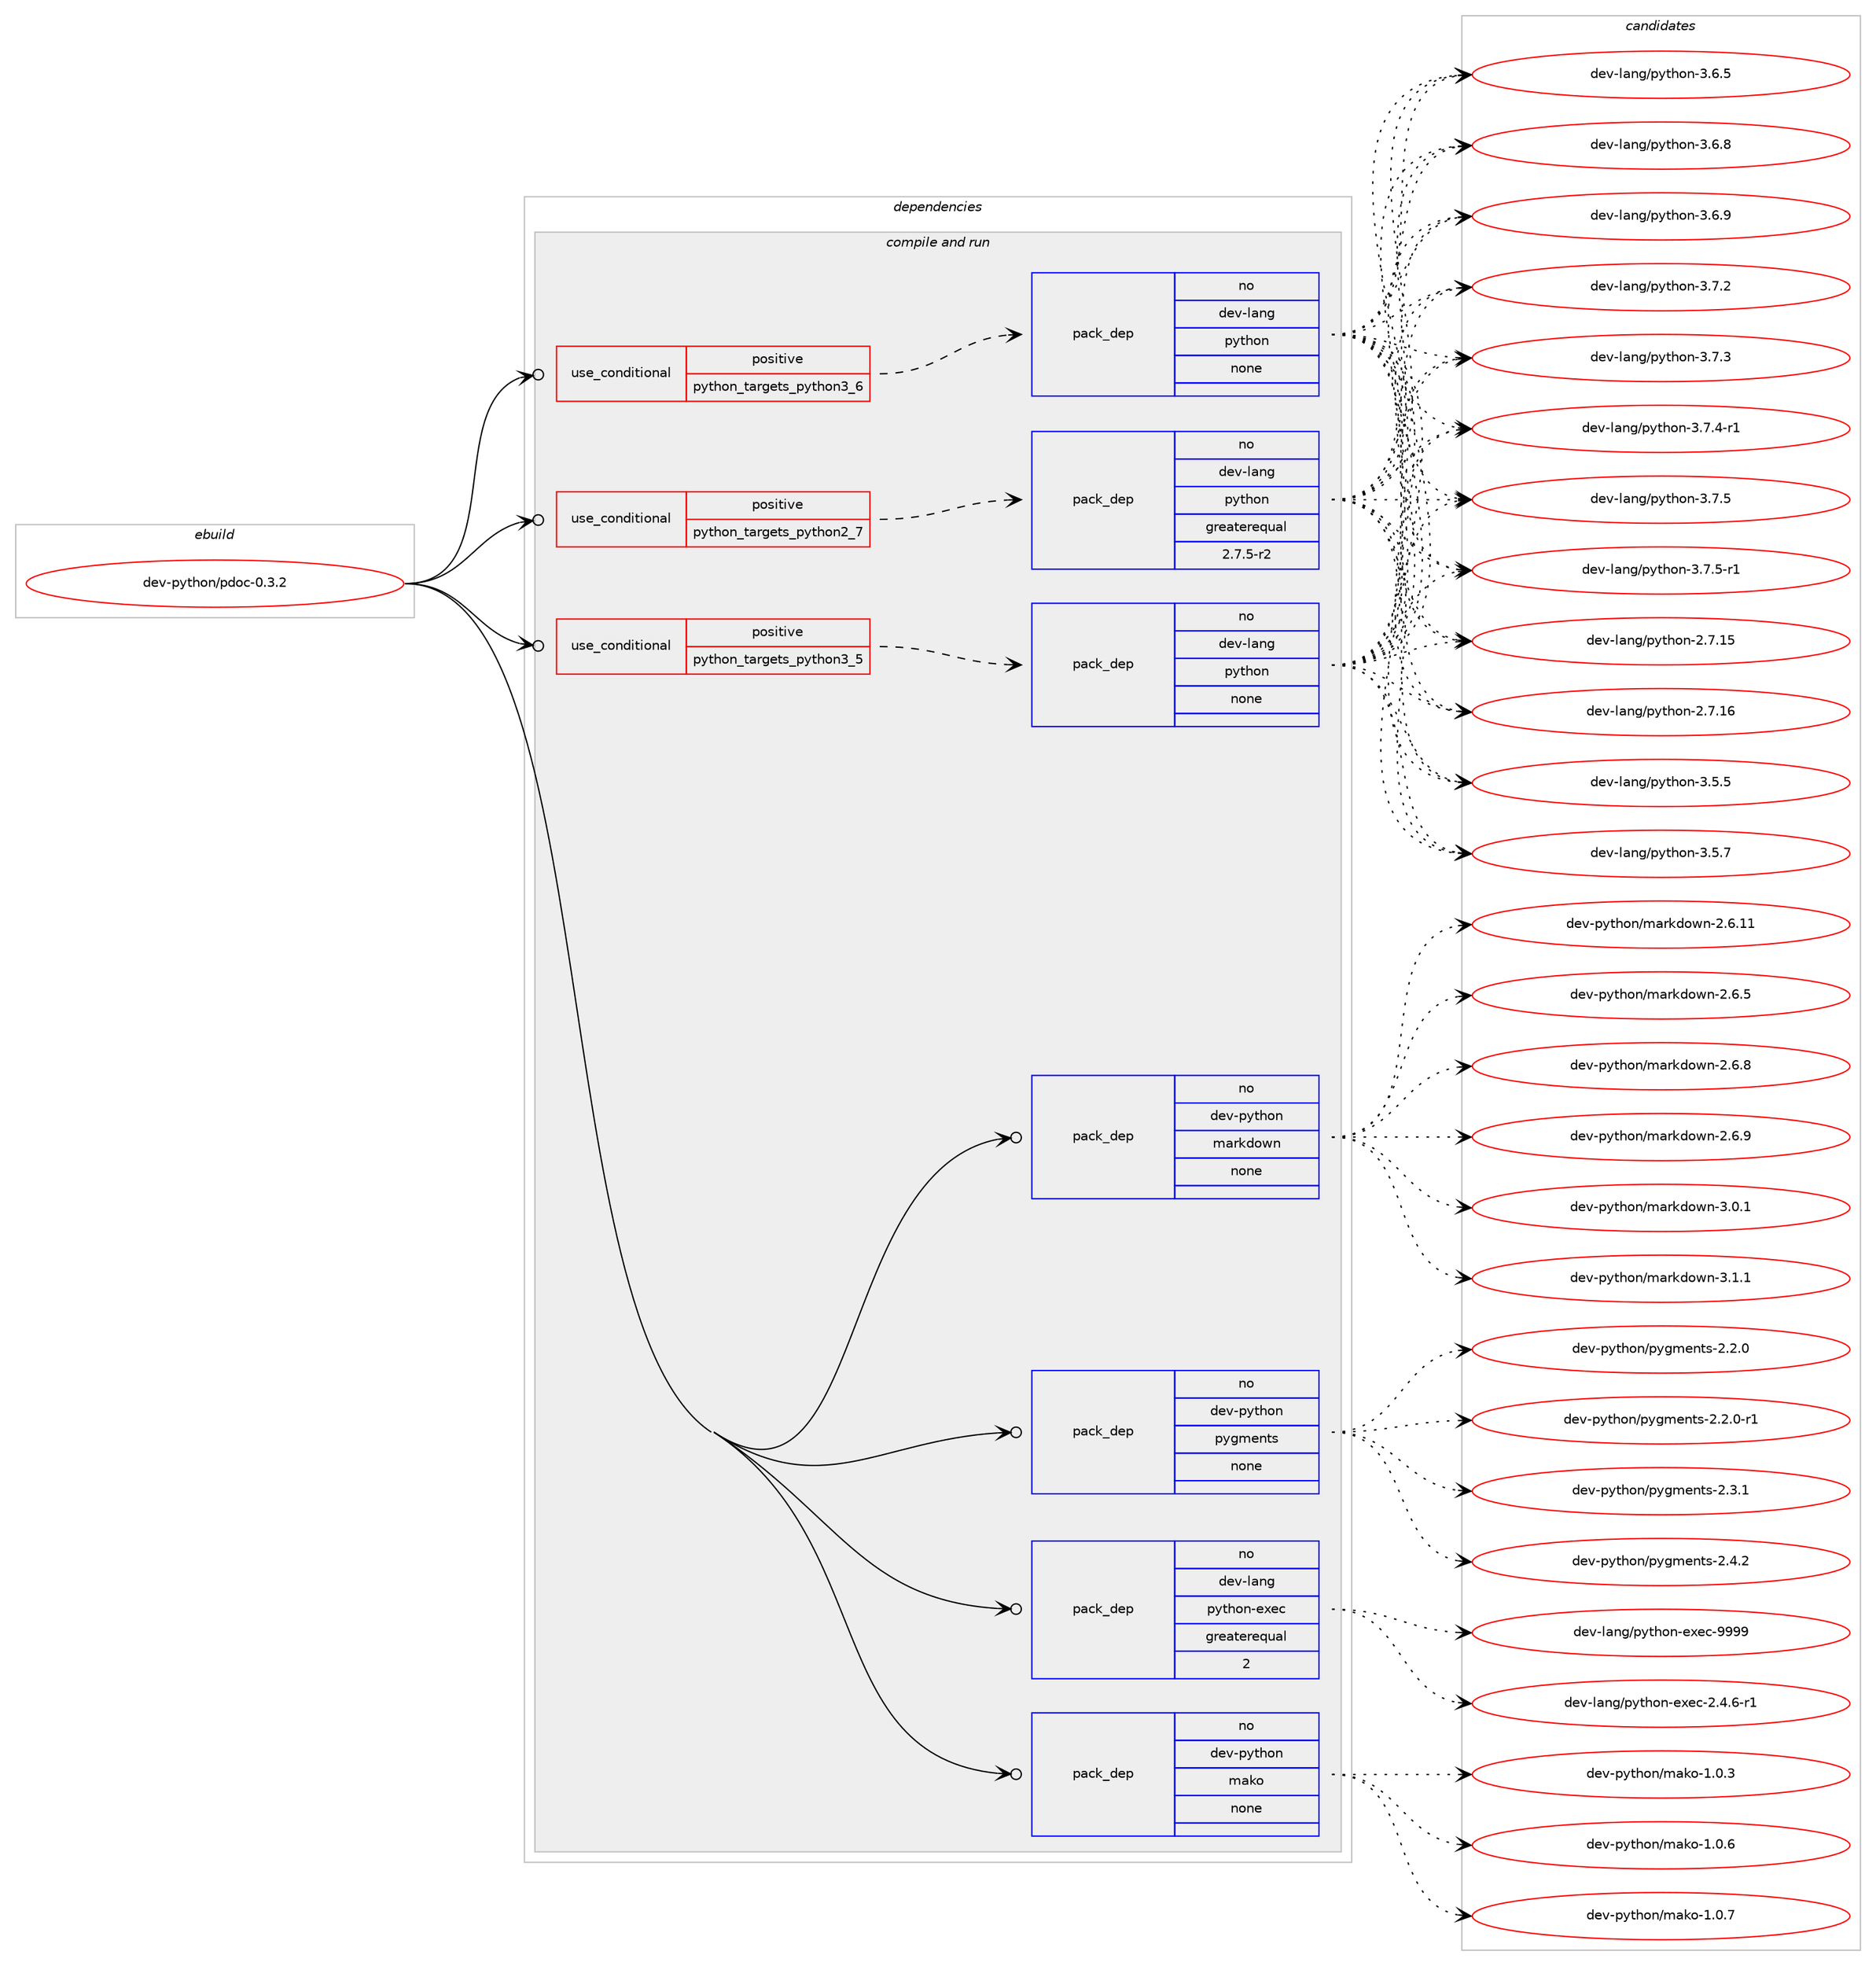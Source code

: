 digraph prolog {

# *************
# Graph options
# *************

newrank=true;
concentrate=true;
compound=true;
graph [rankdir=LR,fontname=Helvetica,fontsize=10,ranksep=1.5];#, ranksep=2.5, nodesep=0.2];
edge  [arrowhead=vee];
node  [fontname=Helvetica,fontsize=10];

# **********
# The ebuild
# **********

subgraph cluster_leftcol {
color=gray;
rank=same;
label=<<i>ebuild</i>>;
id [label="dev-python/pdoc-0.3.2", color=red, width=4, href="../dev-python/pdoc-0.3.2.svg"];
}

# ****************
# The dependencies
# ****************

subgraph cluster_midcol {
color=gray;
label=<<i>dependencies</i>>;
subgraph cluster_compile {
fillcolor="#eeeeee";
style=filled;
label=<<i>compile</i>>;
}
subgraph cluster_compileandrun {
fillcolor="#eeeeee";
style=filled;
label=<<i>compile and run</i>>;
subgraph cond144311 {
dependency621407 [label=<<TABLE BORDER="0" CELLBORDER="1" CELLSPACING="0" CELLPADDING="4"><TR><TD ROWSPAN="3" CELLPADDING="10">use_conditional</TD></TR><TR><TD>positive</TD></TR><TR><TD>python_targets_python2_7</TD></TR></TABLE>>, shape=none, color=red];
subgraph pack465256 {
dependency621408 [label=<<TABLE BORDER="0" CELLBORDER="1" CELLSPACING="0" CELLPADDING="4" WIDTH="220"><TR><TD ROWSPAN="6" CELLPADDING="30">pack_dep</TD></TR><TR><TD WIDTH="110">no</TD></TR><TR><TD>dev-lang</TD></TR><TR><TD>python</TD></TR><TR><TD>greaterequal</TD></TR><TR><TD>2.7.5-r2</TD></TR></TABLE>>, shape=none, color=blue];
}
dependency621407:e -> dependency621408:w [weight=20,style="dashed",arrowhead="vee"];
}
id:e -> dependency621407:w [weight=20,style="solid",arrowhead="odotvee"];
subgraph cond144312 {
dependency621409 [label=<<TABLE BORDER="0" CELLBORDER="1" CELLSPACING="0" CELLPADDING="4"><TR><TD ROWSPAN="3" CELLPADDING="10">use_conditional</TD></TR><TR><TD>positive</TD></TR><TR><TD>python_targets_python3_5</TD></TR></TABLE>>, shape=none, color=red];
subgraph pack465257 {
dependency621410 [label=<<TABLE BORDER="0" CELLBORDER="1" CELLSPACING="0" CELLPADDING="4" WIDTH="220"><TR><TD ROWSPAN="6" CELLPADDING="30">pack_dep</TD></TR><TR><TD WIDTH="110">no</TD></TR><TR><TD>dev-lang</TD></TR><TR><TD>python</TD></TR><TR><TD>none</TD></TR><TR><TD></TD></TR></TABLE>>, shape=none, color=blue];
}
dependency621409:e -> dependency621410:w [weight=20,style="dashed",arrowhead="vee"];
}
id:e -> dependency621409:w [weight=20,style="solid",arrowhead="odotvee"];
subgraph cond144313 {
dependency621411 [label=<<TABLE BORDER="0" CELLBORDER="1" CELLSPACING="0" CELLPADDING="4"><TR><TD ROWSPAN="3" CELLPADDING="10">use_conditional</TD></TR><TR><TD>positive</TD></TR><TR><TD>python_targets_python3_6</TD></TR></TABLE>>, shape=none, color=red];
subgraph pack465258 {
dependency621412 [label=<<TABLE BORDER="0" CELLBORDER="1" CELLSPACING="0" CELLPADDING="4" WIDTH="220"><TR><TD ROWSPAN="6" CELLPADDING="30">pack_dep</TD></TR><TR><TD WIDTH="110">no</TD></TR><TR><TD>dev-lang</TD></TR><TR><TD>python</TD></TR><TR><TD>none</TD></TR><TR><TD></TD></TR></TABLE>>, shape=none, color=blue];
}
dependency621411:e -> dependency621412:w [weight=20,style="dashed",arrowhead="vee"];
}
id:e -> dependency621411:w [weight=20,style="solid",arrowhead="odotvee"];
subgraph pack465259 {
dependency621413 [label=<<TABLE BORDER="0" CELLBORDER="1" CELLSPACING="0" CELLPADDING="4" WIDTH="220"><TR><TD ROWSPAN="6" CELLPADDING="30">pack_dep</TD></TR><TR><TD WIDTH="110">no</TD></TR><TR><TD>dev-lang</TD></TR><TR><TD>python-exec</TD></TR><TR><TD>greaterequal</TD></TR><TR><TD>2</TD></TR></TABLE>>, shape=none, color=blue];
}
id:e -> dependency621413:w [weight=20,style="solid",arrowhead="odotvee"];
subgraph pack465260 {
dependency621414 [label=<<TABLE BORDER="0" CELLBORDER="1" CELLSPACING="0" CELLPADDING="4" WIDTH="220"><TR><TD ROWSPAN="6" CELLPADDING="30">pack_dep</TD></TR><TR><TD WIDTH="110">no</TD></TR><TR><TD>dev-python</TD></TR><TR><TD>mako</TD></TR><TR><TD>none</TD></TR><TR><TD></TD></TR></TABLE>>, shape=none, color=blue];
}
id:e -> dependency621414:w [weight=20,style="solid",arrowhead="odotvee"];
subgraph pack465261 {
dependency621415 [label=<<TABLE BORDER="0" CELLBORDER="1" CELLSPACING="0" CELLPADDING="4" WIDTH="220"><TR><TD ROWSPAN="6" CELLPADDING="30">pack_dep</TD></TR><TR><TD WIDTH="110">no</TD></TR><TR><TD>dev-python</TD></TR><TR><TD>markdown</TD></TR><TR><TD>none</TD></TR><TR><TD></TD></TR></TABLE>>, shape=none, color=blue];
}
id:e -> dependency621415:w [weight=20,style="solid",arrowhead="odotvee"];
subgraph pack465262 {
dependency621416 [label=<<TABLE BORDER="0" CELLBORDER="1" CELLSPACING="0" CELLPADDING="4" WIDTH="220"><TR><TD ROWSPAN="6" CELLPADDING="30">pack_dep</TD></TR><TR><TD WIDTH="110">no</TD></TR><TR><TD>dev-python</TD></TR><TR><TD>pygments</TD></TR><TR><TD>none</TD></TR><TR><TD></TD></TR></TABLE>>, shape=none, color=blue];
}
id:e -> dependency621416:w [weight=20,style="solid",arrowhead="odotvee"];
}
subgraph cluster_run {
fillcolor="#eeeeee";
style=filled;
label=<<i>run</i>>;
}
}

# **************
# The candidates
# **************

subgraph cluster_choices {
rank=same;
color=gray;
label=<<i>candidates</i>>;

subgraph choice465256 {
color=black;
nodesep=1;
choice10010111845108971101034711212111610411111045504655464953 [label="dev-lang/python-2.7.15", color=red, width=4,href="../dev-lang/python-2.7.15.svg"];
choice10010111845108971101034711212111610411111045504655464954 [label="dev-lang/python-2.7.16", color=red, width=4,href="../dev-lang/python-2.7.16.svg"];
choice100101118451089711010347112121116104111110455146534653 [label="dev-lang/python-3.5.5", color=red, width=4,href="../dev-lang/python-3.5.5.svg"];
choice100101118451089711010347112121116104111110455146534655 [label="dev-lang/python-3.5.7", color=red, width=4,href="../dev-lang/python-3.5.7.svg"];
choice100101118451089711010347112121116104111110455146544653 [label="dev-lang/python-3.6.5", color=red, width=4,href="../dev-lang/python-3.6.5.svg"];
choice100101118451089711010347112121116104111110455146544656 [label="dev-lang/python-3.6.8", color=red, width=4,href="../dev-lang/python-3.6.8.svg"];
choice100101118451089711010347112121116104111110455146544657 [label="dev-lang/python-3.6.9", color=red, width=4,href="../dev-lang/python-3.6.9.svg"];
choice100101118451089711010347112121116104111110455146554650 [label="dev-lang/python-3.7.2", color=red, width=4,href="../dev-lang/python-3.7.2.svg"];
choice100101118451089711010347112121116104111110455146554651 [label="dev-lang/python-3.7.3", color=red, width=4,href="../dev-lang/python-3.7.3.svg"];
choice1001011184510897110103471121211161041111104551465546524511449 [label="dev-lang/python-3.7.4-r1", color=red, width=4,href="../dev-lang/python-3.7.4-r1.svg"];
choice100101118451089711010347112121116104111110455146554653 [label="dev-lang/python-3.7.5", color=red, width=4,href="../dev-lang/python-3.7.5.svg"];
choice1001011184510897110103471121211161041111104551465546534511449 [label="dev-lang/python-3.7.5-r1", color=red, width=4,href="../dev-lang/python-3.7.5-r1.svg"];
dependency621408:e -> choice10010111845108971101034711212111610411111045504655464953:w [style=dotted,weight="100"];
dependency621408:e -> choice10010111845108971101034711212111610411111045504655464954:w [style=dotted,weight="100"];
dependency621408:e -> choice100101118451089711010347112121116104111110455146534653:w [style=dotted,weight="100"];
dependency621408:e -> choice100101118451089711010347112121116104111110455146534655:w [style=dotted,weight="100"];
dependency621408:e -> choice100101118451089711010347112121116104111110455146544653:w [style=dotted,weight="100"];
dependency621408:e -> choice100101118451089711010347112121116104111110455146544656:w [style=dotted,weight="100"];
dependency621408:e -> choice100101118451089711010347112121116104111110455146544657:w [style=dotted,weight="100"];
dependency621408:e -> choice100101118451089711010347112121116104111110455146554650:w [style=dotted,weight="100"];
dependency621408:e -> choice100101118451089711010347112121116104111110455146554651:w [style=dotted,weight="100"];
dependency621408:e -> choice1001011184510897110103471121211161041111104551465546524511449:w [style=dotted,weight="100"];
dependency621408:e -> choice100101118451089711010347112121116104111110455146554653:w [style=dotted,weight="100"];
dependency621408:e -> choice1001011184510897110103471121211161041111104551465546534511449:w [style=dotted,weight="100"];
}
subgraph choice465257 {
color=black;
nodesep=1;
choice10010111845108971101034711212111610411111045504655464953 [label="dev-lang/python-2.7.15", color=red, width=4,href="../dev-lang/python-2.7.15.svg"];
choice10010111845108971101034711212111610411111045504655464954 [label="dev-lang/python-2.7.16", color=red, width=4,href="../dev-lang/python-2.7.16.svg"];
choice100101118451089711010347112121116104111110455146534653 [label="dev-lang/python-3.5.5", color=red, width=4,href="../dev-lang/python-3.5.5.svg"];
choice100101118451089711010347112121116104111110455146534655 [label="dev-lang/python-3.5.7", color=red, width=4,href="../dev-lang/python-3.5.7.svg"];
choice100101118451089711010347112121116104111110455146544653 [label="dev-lang/python-3.6.5", color=red, width=4,href="../dev-lang/python-3.6.5.svg"];
choice100101118451089711010347112121116104111110455146544656 [label="dev-lang/python-3.6.8", color=red, width=4,href="../dev-lang/python-3.6.8.svg"];
choice100101118451089711010347112121116104111110455146544657 [label="dev-lang/python-3.6.9", color=red, width=4,href="../dev-lang/python-3.6.9.svg"];
choice100101118451089711010347112121116104111110455146554650 [label="dev-lang/python-3.7.2", color=red, width=4,href="../dev-lang/python-3.7.2.svg"];
choice100101118451089711010347112121116104111110455146554651 [label="dev-lang/python-3.7.3", color=red, width=4,href="../dev-lang/python-3.7.3.svg"];
choice1001011184510897110103471121211161041111104551465546524511449 [label="dev-lang/python-3.7.4-r1", color=red, width=4,href="../dev-lang/python-3.7.4-r1.svg"];
choice100101118451089711010347112121116104111110455146554653 [label="dev-lang/python-3.7.5", color=red, width=4,href="../dev-lang/python-3.7.5.svg"];
choice1001011184510897110103471121211161041111104551465546534511449 [label="dev-lang/python-3.7.5-r1", color=red, width=4,href="../dev-lang/python-3.7.5-r1.svg"];
dependency621410:e -> choice10010111845108971101034711212111610411111045504655464953:w [style=dotted,weight="100"];
dependency621410:e -> choice10010111845108971101034711212111610411111045504655464954:w [style=dotted,weight="100"];
dependency621410:e -> choice100101118451089711010347112121116104111110455146534653:w [style=dotted,weight="100"];
dependency621410:e -> choice100101118451089711010347112121116104111110455146534655:w [style=dotted,weight="100"];
dependency621410:e -> choice100101118451089711010347112121116104111110455146544653:w [style=dotted,weight="100"];
dependency621410:e -> choice100101118451089711010347112121116104111110455146544656:w [style=dotted,weight="100"];
dependency621410:e -> choice100101118451089711010347112121116104111110455146544657:w [style=dotted,weight="100"];
dependency621410:e -> choice100101118451089711010347112121116104111110455146554650:w [style=dotted,weight="100"];
dependency621410:e -> choice100101118451089711010347112121116104111110455146554651:w [style=dotted,weight="100"];
dependency621410:e -> choice1001011184510897110103471121211161041111104551465546524511449:w [style=dotted,weight="100"];
dependency621410:e -> choice100101118451089711010347112121116104111110455146554653:w [style=dotted,weight="100"];
dependency621410:e -> choice1001011184510897110103471121211161041111104551465546534511449:w [style=dotted,weight="100"];
}
subgraph choice465258 {
color=black;
nodesep=1;
choice10010111845108971101034711212111610411111045504655464953 [label="dev-lang/python-2.7.15", color=red, width=4,href="../dev-lang/python-2.7.15.svg"];
choice10010111845108971101034711212111610411111045504655464954 [label="dev-lang/python-2.7.16", color=red, width=4,href="../dev-lang/python-2.7.16.svg"];
choice100101118451089711010347112121116104111110455146534653 [label="dev-lang/python-3.5.5", color=red, width=4,href="../dev-lang/python-3.5.5.svg"];
choice100101118451089711010347112121116104111110455146534655 [label="dev-lang/python-3.5.7", color=red, width=4,href="../dev-lang/python-3.5.7.svg"];
choice100101118451089711010347112121116104111110455146544653 [label="dev-lang/python-3.6.5", color=red, width=4,href="../dev-lang/python-3.6.5.svg"];
choice100101118451089711010347112121116104111110455146544656 [label="dev-lang/python-3.6.8", color=red, width=4,href="../dev-lang/python-3.6.8.svg"];
choice100101118451089711010347112121116104111110455146544657 [label="dev-lang/python-3.6.9", color=red, width=4,href="../dev-lang/python-3.6.9.svg"];
choice100101118451089711010347112121116104111110455146554650 [label="dev-lang/python-3.7.2", color=red, width=4,href="../dev-lang/python-3.7.2.svg"];
choice100101118451089711010347112121116104111110455146554651 [label="dev-lang/python-3.7.3", color=red, width=4,href="../dev-lang/python-3.7.3.svg"];
choice1001011184510897110103471121211161041111104551465546524511449 [label="dev-lang/python-3.7.4-r1", color=red, width=4,href="../dev-lang/python-3.7.4-r1.svg"];
choice100101118451089711010347112121116104111110455146554653 [label="dev-lang/python-3.7.5", color=red, width=4,href="../dev-lang/python-3.7.5.svg"];
choice1001011184510897110103471121211161041111104551465546534511449 [label="dev-lang/python-3.7.5-r1", color=red, width=4,href="../dev-lang/python-3.7.5-r1.svg"];
dependency621412:e -> choice10010111845108971101034711212111610411111045504655464953:w [style=dotted,weight="100"];
dependency621412:e -> choice10010111845108971101034711212111610411111045504655464954:w [style=dotted,weight="100"];
dependency621412:e -> choice100101118451089711010347112121116104111110455146534653:w [style=dotted,weight="100"];
dependency621412:e -> choice100101118451089711010347112121116104111110455146534655:w [style=dotted,weight="100"];
dependency621412:e -> choice100101118451089711010347112121116104111110455146544653:w [style=dotted,weight="100"];
dependency621412:e -> choice100101118451089711010347112121116104111110455146544656:w [style=dotted,weight="100"];
dependency621412:e -> choice100101118451089711010347112121116104111110455146544657:w [style=dotted,weight="100"];
dependency621412:e -> choice100101118451089711010347112121116104111110455146554650:w [style=dotted,weight="100"];
dependency621412:e -> choice100101118451089711010347112121116104111110455146554651:w [style=dotted,weight="100"];
dependency621412:e -> choice1001011184510897110103471121211161041111104551465546524511449:w [style=dotted,weight="100"];
dependency621412:e -> choice100101118451089711010347112121116104111110455146554653:w [style=dotted,weight="100"];
dependency621412:e -> choice1001011184510897110103471121211161041111104551465546534511449:w [style=dotted,weight="100"];
}
subgraph choice465259 {
color=black;
nodesep=1;
choice10010111845108971101034711212111610411111045101120101994550465246544511449 [label="dev-lang/python-exec-2.4.6-r1", color=red, width=4,href="../dev-lang/python-exec-2.4.6-r1.svg"];
choice10010111845108971101034711212111610411111045101120101994557575757 [label="dev-lang/python-exec-9999", color=red, width=4,href="../dev-lang/python-exec-9999.svg"];
dependency621413:e -> choice10010111845108971101034711212111610411111045101120101994550465246544511449:w [style=dotted,weight="100"];
dependency621413:e -> choice10010111845108971101034711212111610411111045101120101994557575757:w [style=dotted,weight="100"];
}
subgraph choice465260 {
color=black;
nodesep=1;
choice100101118451121211161041111104710997107111454946484651 [label="dev-python/mako-1.0.3", color=red, width=4,href="../dev-python/mako-1.0.3.svg"];
choice100101118451121211161041111104710997107111454946484654 [label="dev-python/mako-1.0.6", color=red, width=4,href="../dev-python/mako-1.0.6.svg"];
choice100101118451121211161041111104710997107111454946484655 [label="dev-python/mako-1.0.7", color=red, width=4,href="../dev-python/mako-1.0.7.svg"];
dependency621414:e -> choice100101118451121211161041111104710997107111454946484651:w [style=dotted,weight="100"];
dependency621414:e -> choice100101118451121211161041111104710997107111454946484654:w [style=dotted,weight="100"];
dependency621414:e -> choice100101118451121211161041111104710997107111454946484655:w [style=dotted,weight="100"];
}
subgraph choice465261 {
color=black;
nodesep=1;
choice10010111845112121116104111110471099711410710011111911045504654464949 [label="dev-python/markdown-2.6.11", color=red, width=4,href="../dev-python/markdown-2.6.11.svg"];
choice100101118451121211161041111104710997114107100111119110455046544653 [label="dev-python/markdown-2.6.5", color=red, width=4,href="../dev-python/markdown-2.6.5.svg"];
choice100101118451121211161041111104710997114107100111119110455046544656 [label="dev-python/markdown-2.6.8", color=red, width=4,href="../dev-python/markdown-2.6.8.svg"];
choice100101118451121211161041111104710997114107100111119110455046544657 [label="dev-python/markdown-2.6.9", color=red, width=4,href="../dev-python/markdown-2.6.9.svg"];
choice100101118451121211161041111104710997114107100111119110455146484649 [label="dev-python/markdown-3.0.1", color=red, width=4,href="../dev-python/markdown-3.0.1.svg"];
choice100101118451121211161041111104710997114107100111119110455146494649 [label="dev-python/markdown-3.1.1", color=red, width=4,href="../dev-python/markdown-3.1.1.svg"];
dependency621415:e -> choice10010111845112121116104111110471099711410710011111911045504654464949:w [style=dotted,weight="100"];
dependency621415:e -> choice100101118451121211161041111104710997114107100111119110455046544653:w [style=dotted,weight="100"];
dependency621415:e -> choice100101118451121211161041111104710997114107100111119110455046544656:w [style=dotted,weight="100"];
dependency621415:e -> choice100101118451121211161041111104710997114107100111119110455046544657:w [style=dotted,weight="100"];
dependency621415:e -> choice100101118451121211161041111104710997114107100111119110455146484649:w [style=dotted,weight="100"];
dependency621415:e -> choice100101118451121211161041111104710997114107100111119110455146494649:w [style=dotted,weight="100"];
}
subgraph choice465262 {
color=black;
nodesep=1;
choice1001011184511212111610411111047112121103109101110116115455046504648 [label="dev-python/pygments-2.2.0", color=red, width=4,href="../dev-python/pygments-2.2.0.svg"];
choice10010111845112121116104111110471121211031091011101161154550465046484511449 [label="dev-python/pygments-2.2.0-r1", color=red, width=4,href="../dev-python/pygments-2.2.0-r1.svg"];
choice1001011184511212111610411111047112121103109101110116115455046514649 [label="dev-python/pygments-2.3.1", color=red, width=4,href="../dev-python/pygments-2.3.1.svg"];
choice1001011184511212111610411111047112121103109101110116115455046524650 [label="dev-python/pygments-2.4.2", color=red, width=4,href="../dev-python/pygments-2.4.2.svg"];
dependency621416:e -> choice1001011184511212111610411111047112121103109101110116115455046504648:w [style=dotted,weight="100"];
dependency621416:e -> choice10010111845112121116104111110471121211031091011101161154550465046484511449:w [style=dotted,weight="100"];
dependency621416:e -> choice1001011184511212111610411111047112121103109101110116115455046514649:w [style=dotted,weight="100"];
dependency621416:e -> choice1001011184511212111610411111047112121103109101110116115455046524650:w [style=dotted,weight="100"];
}
}

}
